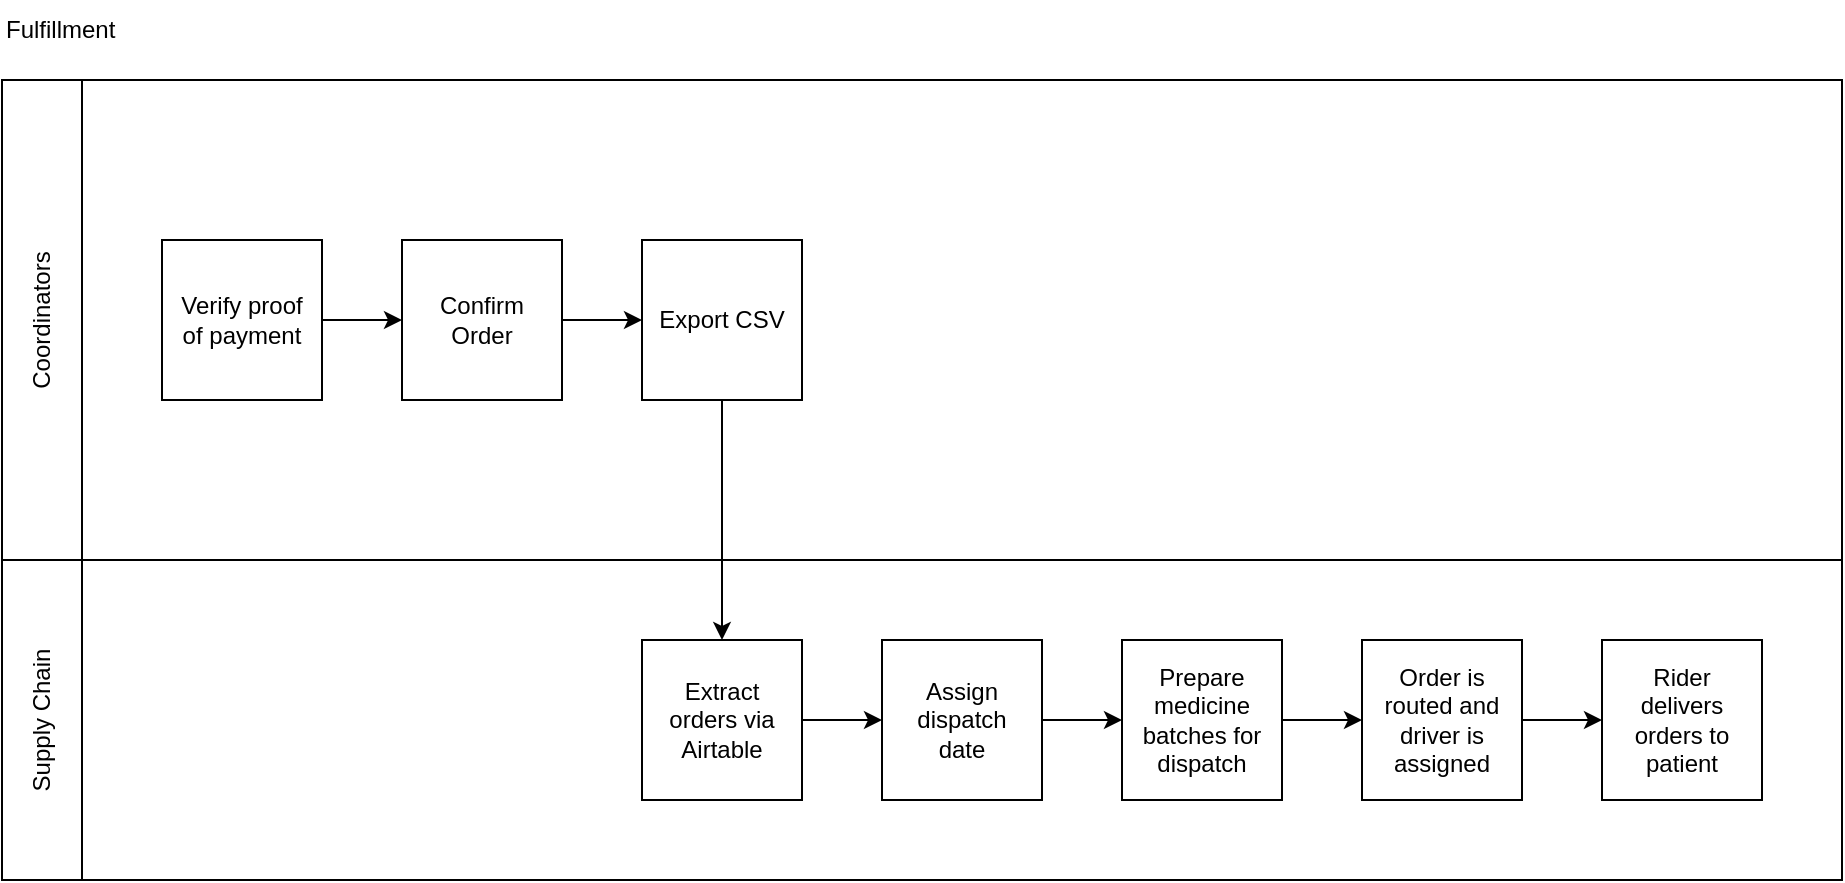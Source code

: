 <mxfile>
    <diagram id="QuBNEME44gFziprzY1gh" name="Data Flow Diagram">
        <mxGraphModel dx="1768" dy="1036" grid="1" gridSize="10" guides="1" tooltips="1" connect="1" arrows="1" fold="1" page="1" pageScale="1" pageWidth="850" pageHeight="1100" math="0" shadow="0">
            <root>
                <mxCell id="0"/>
                <mxCell id="1" parent="0"/>
                <mxCell id="2" value="" style="rounded=0;whiteSpace=wrap;html=1;fillColor=none;container=0;" parent="1" vertex="1">
                    <mxGeometry x="120" y="360" width="880" height="160" as="geometry"/>
                </mxCell>
                <mxCell id="5" value="Fulfillment" style="text;html=1;align=left;verticalAlign=middle;resizable=0;points=[];autosize=1;strokeColor=none;fillColor=none;" parent="1" vertex="1">
                    <mxGeometry x="80" y="80" width="80" height="30" as="geometry"/>
                </mxCell>
                <mxCell id="6" value="" style="rounded=0;whiteSpace=wrap;html=1;fillColor=none;container=0;" parent="1" vertex="1">
                    <mxGeometry x="120" y="120" width="880" height="240" as="geometry"/>
                </mxCell>
                <mxCell id="7" value="Coordinators" style="rounded=0;whiteSpace=wrap;html=1;fillColor=none;rotation=-90;" parent="1" vertex="1">
                    <mxGeometry x="-20" y="220" width="240" height="40" as="geometry"/>
                </mxCell>
                <mxCell id="12" style="edgeStyle=none;html=1;entryX=0;entryY=0.5;entryDx=0;entryDy=0;" parent="1" source="13" target="29" edge="1">
                    <mxGeometry relative="1" as="geometry"/>
                </mxCell>
                <mxCell id="13" value="Confirm&lt;br&gt;Order" style="rounded=0;whiteSpace=wrap;html=1;fillColor=none;" parent="1" vertex="1">
                    <mxGeometry x="280" y="200" width="80" height="80" as="geometry"/>
                </mxCell>
                <mxCell id="16" style="edgeStyle=none;html=1;entryX=0;entryY=0.5;entryDx=0;entryDy=0;" parent="1" source="28" target="13" edge="1">
                    <mxGeometry relative="1" as="geometry"/>
                </mxCell>
                <mxCell id="17" style="edgeStyle=none;html=1;entryX=0;entryY=0.5;entryDx=0;entryDy=0;" parent="1" source="18" target="21" edge="1">
                    <mxGeometry relative="1" as="geometry"/>
                </mxCell>
                <mxCell id="18" value="Extract&lt;br&gt;orders via Airtable" style="rounded=0;whiteSpace=wrap;html=1;fillColor=none;" parent="1" vertex="1">
                    <mxGeometry x="400" y="400" width="80" height="80" as="geometry"/>
                </mxCell>
                <mxCell id="19" style="edgeStyle=none;html=1;entryX=0.5;entryY=0;entryDx=0;entryDy=0;" parent="1" source="29" target="18" edge="1">
                    <mxGeometry relative="1" as="geometry"/>
                </mxCell>
                <mxCell id="20" style="edgeStyle=none;html=1;entryX=0;entryY=0.5;entryDx=0;entryDy=0;" parent="1" source="21" target="23" edge="1">
                    <mxGeometry relative="1" as="geometry"/>
                </mxCell>
                <mxCell id="21" value="Assign dispatch&lt;br&gt;date" style="rounded=0;whiteSpace=wrap;html=1;fillColor=none;" parent="1" vertex="1">
                    <mxGeometry x="520" y="400" width="80" height="80" as="geometry"/>
                </mxCell>
                <mxCell id="22" style="edgeStyle=none;html=1;entryX=0;entryY=0.5;entryDx=0;entryDy=0;" parent="1" source="23" target="25" edge="1">
                    <mxGeometry relative="1" as="geometry"/>
                </mxCell>
                <mxCell id="23" value="Prepare medicine batches for dispatch" style="rounded=0;whiteSpace=wrap;html=1;fillColor=none;" parent="1" vertex="1">
                    <mxGeometry x="640" y="400" width="80" height="80" as="geometry"/>
                </mxCell>
                <mxCell id="24" style="edgeStyle=none;html=1;entryX=0;entryY=0.5;entryDx=0;entryDy=0;" parent="1" source="25" target="26" edge="1">
                    <mxGeometry relative="1" as="geometry"/>
                </mxCell>
                <mxCell id="25" value="Order is routed and driver is assigned" style="rounded=0;whiteSpace=wrap;html=1;fillColor=none;" parent="1" vertex="1">
                    <mxGeometry x="760" y="400" width="80" height="80" as="geometry"/>
                </mxCell>
                <mxCell id="26" value="Rider&lt;br&gt;delivers orders to patient" style="rounded=0;whiteSpace=wrap;html=1;fillColor=none;" parent="1" vertex="1">
                    <mxGeometry x="880" y="400" width="80" height="80" as="geometry"/>
                </mxCell>
                <mxCell id="28" value="Verify proof&lt;br&gt;of payment" style="rounded=0;whiteSpace=wrap;html=1;fillColor=none;" parent="1" vertex="1">
                    <mxGeometry x="160" y="200" width="80" height="80" as="geometry"/>
                </mxCell>
                <mxCell id="29" value="Export CSV" style="rounded=0;whiteSpace=wrap;html=1;fillColor=none;" parent="1" vertex="1">
                    <mxGeometry x="400" y="200" width="80" height="80" as="geometry"/>
                </mxCell>
                <mxCell id="30" value="Supply Chain" style="rounded=0;whiteSpace=wrap;html=1;fillColor=none;rotation=-90;" parent="1" vertex="1">
                    <mxGeometry x="20" y="420" width="160" height="40" as="geometry"/>
                </mxCell>
            </root>
        </mxGraphModel>
    </diagram>
</mxfile>